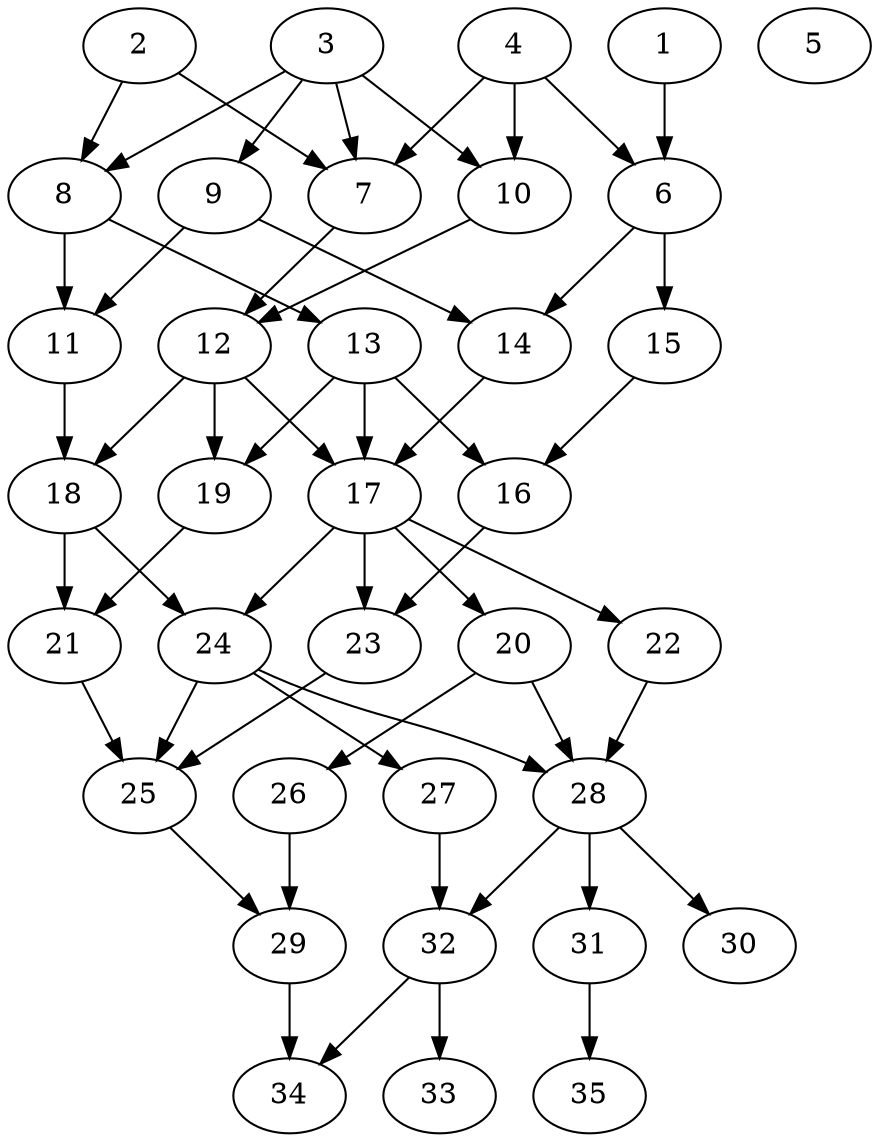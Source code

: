 // DAG automatically generated by daggen at Thu Oct  3 14:05:36 2019
// ./daggen --dot -n 35 --ccr 0.4 --fat 0.5 --regular 0.7 --density 0.5 --mindata 5242880 --maxdata 52428800 
digraph G {
  1 [size="54860800", alpha="0.00", expect_size="21944320"] 
  1 -> 6 [size ="21944320"]
  2 [size="79347200", alpha="0.03", expect_size="31738880"] 
  2 -> 7 [size ="31738880"]
  2 -> 8 [size ="31738880"]
  3 [size="94269440", alpha="0.07", expect_size="37707776"] 
  3 -> 7 [size ="37707776"]
  3 -> 8 [size ="37707776"]
  3 -> 9 [size ="37707776"]
  3 -> 10 [size ="37707776"]
  4 [size="78801920", alpha="0.13", expect_size="31520768"] 
  4 -> 6 [size ="31520768"]
  4 -> 7 [size ="31520768"]
  4 -> 10 [size ="31520768"]
  5 [size="67729920", alpha="0.11", expect_size="27091968"] 
  6 [size="103357440", alpha="0.02", expect_size="41342976"] 
  6 -> 14 [size ="41342976"]
  6 -> 15 [size ="41342976"]
  7 [size="101777920", alpha="0.08", expect_size="40711168"] 
  7 -> 12 [size ="40711168"]
  8 [size="31147520", alpha="0.00", expect_size="12459008"] 
  8 -> 11 [size ="12459008"]
  8 -> 13 [size ="12459008"]
  9 [size="93560320", alpha="0.10", expect_size="37424128"] 
  9 -> 11 [size ="37424128"]
  9 -> 14 [size ="37424128"]
  10 [size="52119040", alpha="0.14", expect_size="20847616"] 
  10 -> 12 [size ="20847616"]
  11 [size="39022080", alpha="0.16", expect_size="15608832"] 
  11 -> 18 [size ="15608832"]
  12 [size="39841280", alpha="0.03", expect_size="15936512"] 
  12 -> 17 [size ="15936512"]
  12 -> 18 [size ="15936512"]
  12 -> 19 [size ="15936512"]
  13 [size="56780800", alpha="0.19", expect_size="22712320"] 
  13 -> 16 [size ="22712320"]
  13 -> 17 [size ="22712320"]
  13 -> 19 [size ="22712320"]
  14 [size="100976640", alpha="0.15", expect_size="40390656"] 
  14 -> 17 [size ="40390656"]
  15 [size="61122560", alpha="0.03", expect_size="24449024"] 
  15 -> 16 [size ="24449024"]
  16 [size="125291520", alpha="0.01", expect_size="50116608"] 
  16 -> 23 [size ="50116608"]
  17 [size="20267520", alpha="0.06", expect_size="8107008"] 
  17 -> 20 [size ="8107008"]
  17 -> 22 [size ="8107008"]
  17 -> 23 [size ="8107008"]
  17 -> 24 [size ="8107008"]
  18 [size="68736000", alpha="0.19", expect_size="27494400"] 
  18 -> 21 [size ="27494400"]
  18 -> 24 [size ="27494400"]
  19 [size="68986880", alpha="0.04", expect_size="27594752"] 
  19 -> 21 [size ="27594752"]
  20 [size="127851520", alpha="0.14", expect_size="51140608"] 
  20 -> 26 [size ="51140608"]
  20 -> 28 [size ="51140608"]
  21 [size="89582080", alpha="0.11", expect_size="35832832"] 
  21 -> 25 [size ="35832832"]
  22 [size="65228800", alpha="0.20", expect_size="26091520"] 
  22 -> 28 [size ="26091520"]
  23 [size="84288000", alpha="0.02", expect_size="33715200"] 
  23 -> 25 [size ="33715200"]
  24 [size="78410240", alpha="0.15", expect_size="31364096"] 
  24 -> 25 [size ="31364096"]
  24 -> 27 [size ="31364096"]
  24 -> 28 [size ="31364096"]
  25 [size="46540800", alpha="0.18", expect_size="18616320"] 
  25 -> 29 [size ="18616320"]
  26 [size="62197760", alpha="0.16", expect_size="24879104"] 
  26 -> 29 [size ="24879104"]
  27 [size="68190720", alpha="0.09", expect_size="27276288"] 
  27 -> 32 [size ="27276288"]
  28 [size="103262720", alpha="0.05", expect_size="41305088"] 
  28 -> 30 [size ="41305088"]
  28 -> 31 [size ="41305088"]
  28 -> 32 [size ="41305088"]
  29 [size="97095680", alpha="0.15", expect_size="38838272"] 
  29 -> 34 [size ="38838272"]
  30 [size="118860800", alpha="0.11", expect_size="47544320"] 
  31 [size="82918400", alpha="0.12", expect_size="33167360"] 
  31 -> 35 [size ="33167360"]
  32 [size="31022080", alpha="0.17", expect_size="12408832"] 
  32 -> 33 [size ="12408832"]
  32 -> 34 [size ="12408832"]
  33 [size="29414400", alpha="0.10", expect_size="11765760"] 
  34 [size="41290240", alpha="0.17", expect_size="16516096"] 
  35 [size="14387200", alpha="0.13", expect_size="5754880"] 
}
